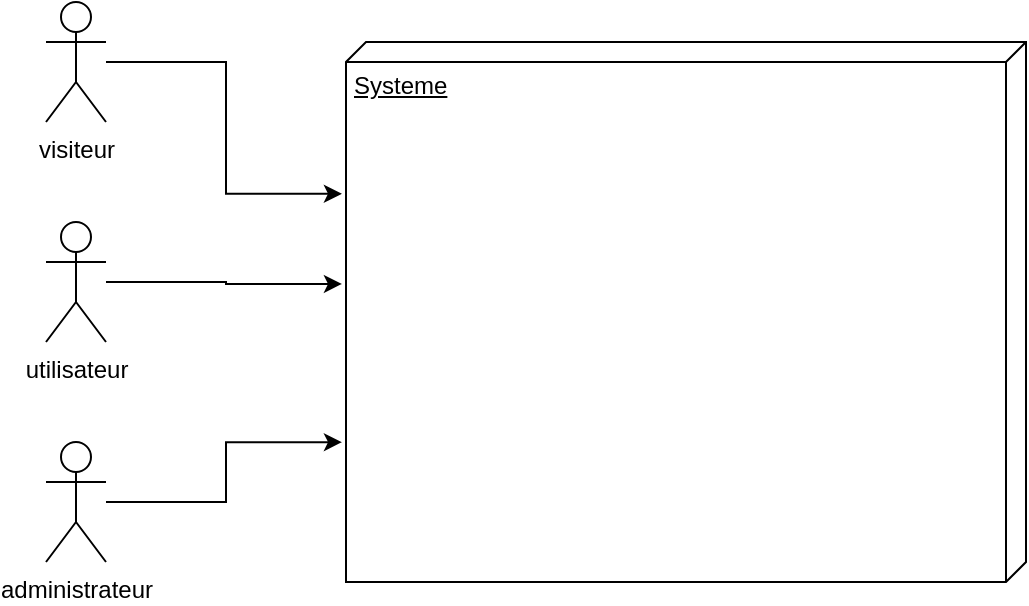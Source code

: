 <mxfile version="14.8.2" type="device"><diagram id="1FJryU_BnpjjJ2vskMfZ" name="Page-1"><mxGraphModel dx="946" dy="592" grid="1" gridSize="10" guides="1" tooltips="1" connect="1" arrows="1" fold="1" page="1" pageScale="1" pageWidth="827" pageHeight="1169" math="0" shadow="0"><root><mxCell id="0"/><mxCell id="1" parent="0"/><mxCell id="eYU1EeGeEZeb0heAOa53-1" value="Systeme" style="verticalAlign=top;align=left;spacingTop=8;spacingLeft=2;spacingRight=12;shape=cube;size=10;direction=south;fontStyle=4;html=1;" vertex="1" parent="1"><mxGeometry x="270" y="180" width="340" height="270" as="geometry"/></mxCell><mxCell id="eYU1EeGeEZeb0heAOa53-8" style="edgeStyle=orthogonalEdgeStyle;rounded=0;orthogonalLoop=1;jettySize=auto;html=1;entryX=0.448;entryY=1.006;entryDx=0;entryDy=0;entryPerimeter=0;" edge="1" parent="1" source="eYU1EeGeEZeb0heAOa53-2" target="eYU1EeGeEZeb0heAOa53-1"><mxGeometry relative="1" as="geometry"/></mxCell><mxCell id="eYU1EeGeEZeb0heAOa53-2" value="utilisateur" style="shape=umlActor;verticalLabelPosition=bottom;verticalAlign=top;html=1;" vertex="1" parent="1"><mxGeometry x="120" y="270" width="30" height="60" as="geometry"/></mxCell><mxCell id="eYU1EeGeEZeb0heAOa53-7" style="edgeStyle=orthogonalEdgeStyle;rounded=0;orthogonalLoop=1;jettySize=auto;html=1;entryX=0.281;entryY=1.006;entryDx=0;entryDy=0;entryPerimeter=0;" edge="1" parent="1" source="eYU1EeGeEZeb0heAOa53-3" target="eYU1EeGeEZeb0heAOa53-1"><mxGeometry relative="1" as="geometry"/></mxCell><mxCell id="eYU1EeGeEZeb0heAOa53-3" value="visiteur" style="shape=umlActor;verticalLabelPosition=bottom;verticalAlign=top;html=1;" vertex="1" parent="1"><mxGeometry x="120" y="160" width="30" height="60" as="geometry"/></mxCell><mxCell id="eYU1EeGeEZeb0heAOa53-9" style="edgeStyle=orthogonalEdgeStyle;rounded=0;orthogonalLoop=1;jettySize=auto;html=1;entryX=0.741;entryY=1.006;entryDx=0;entryDy=0;entryPerimeter=0;" edge="1" parent="1" source="eYU1EeGeEZeb0heAOa53-4" target="eYU1EeGeEZeb0heAOa53-1"><mxGeometry relative="1" as="geometry"/></mxCell><mxCell id="eYU1EeGeEZeb0heAOa53-4" value="administrateur" style="shape=umlActor;verticalLabelPosition=bottom;verticalAlign=top;html=1;" vertex="1" parent="1"><mxGeometry x="120" y="380" width="30" height="60" as="geometry"/></mxCell></root></mxGraphModel></diagram></mxfile>